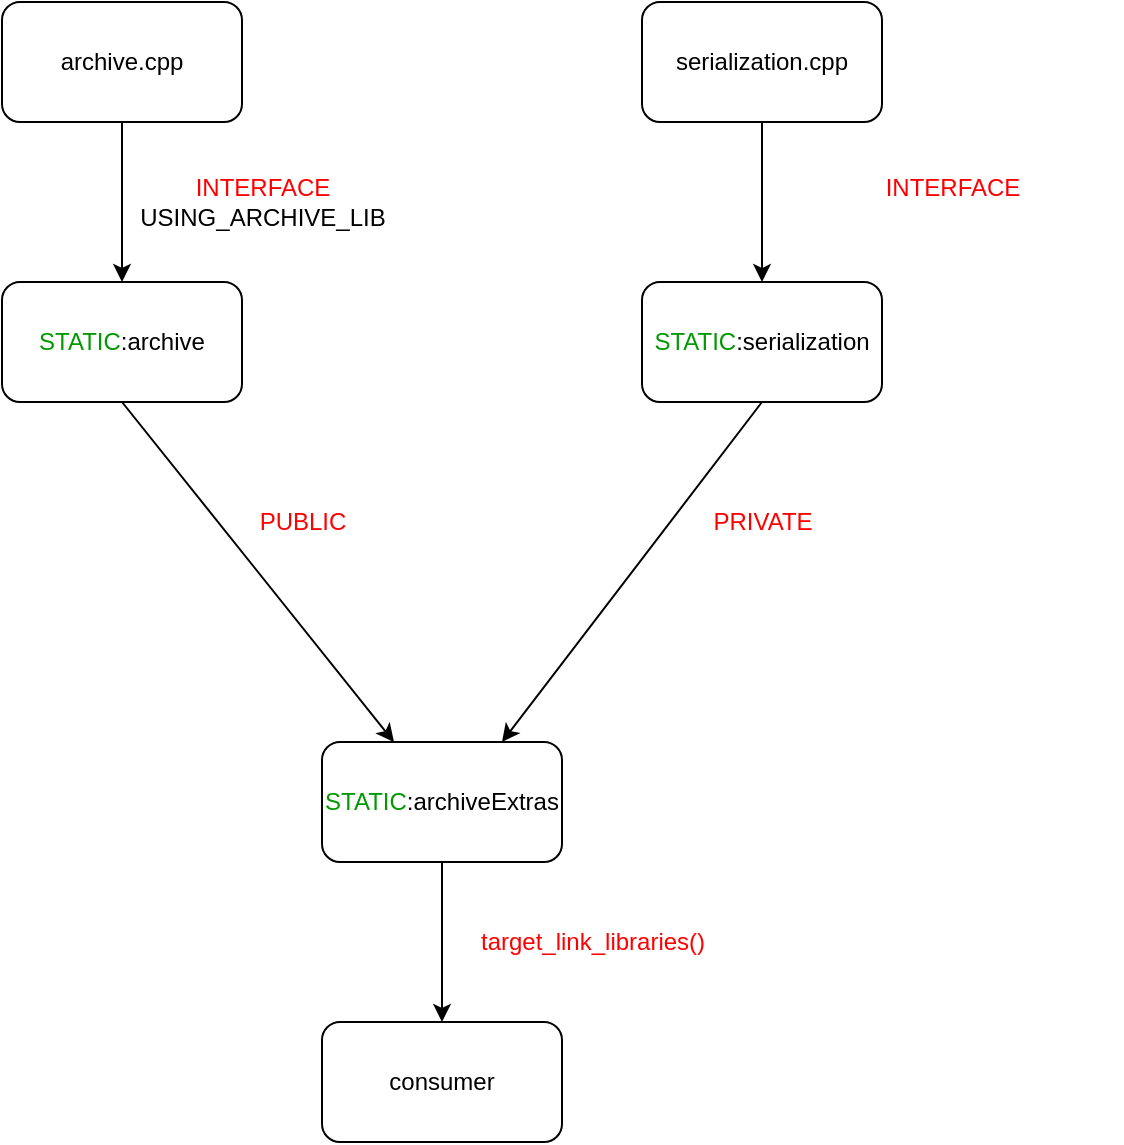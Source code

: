 <mxfile>
    <diagram id="6WV7AMNxfZ8NCuQBFB1w" name="第 1 页">
        <mxGraphModel dx="536" dy="376" grid="1" gridSize="10" guides="1" tooltips="1" connect="1" arrows="1" fold="1" page="1" pageScale="1" pageWidth="827" pageHeight="1169" math="0" shadow="0">
            <root>
                <mxCell id="0"/>
                <mxCell id="1" parent="0"/>
                <mxCell id="5" value="" style="edgeStyle=none;html=1;" edge="1" parent="1" source="2" target="4">
                    <mxGeometry relative="1" as="geometry"/>
                </mxCell>
                <mxCell id="2" value="archive.cpp" style="rounded=1;whiteSpace=wrap;html=1;" vertex="1" parent="1">
                    <mxGeometry x="180" y="60" width="120" height="60" as="geometry"/>
                </mxCell>
                <mxCell id="8" value="" style="edgeStyle=none;html=1;fontColor=#FF0000;" edge="1" parent="1" source="3" target="7">
                    <mxGeometry relative="1" as="geometry"/>
                </mxCell>
                <mxCell id="3" value="serialization.cpp" style="rounded=1;whiteSpace=wrap;html=1;" vertex="1" parent="1">
                    <mxGeometry x="500" y="60" width="120" height="60" as="geometry"/>
                </mxCell>
                <mxCell id="11" value="" style="edgeStyle=none;html=1;fontColor=#FFFFFF;exitX=0.5;exitY=1;exitDx=0;exitDy=0;" edge="1" parent="1" source="4" target="10">
                    <mxGeometry relative="1" as="geometry"/>
                </mxCell>
                <mxCell id="4" value="&lt;font color=&quot;#009900&quot;&gt;STATIC&lt;/font&gt;:archive" style="whiteSpace=wrap;html=1;rounded=1;" vertex="1" parent="1">
                    <mxGeometry x="180" y="200" width="120" height="60" as="geometry"/>
                </mxCell>
                <mxCell id="6" value="&lt;font color=&quot;#ff0000&quot;&gt;INTERFACE&lt;/font&gt;&lt;br&gt;USING_ARCHIVE_LIB" style="text;html=1;align=center;verticalAlign=middle;resizable=0;points=[];autosize=1;strokeColor=none;fillColor=none;" vertex="1" parent="1">
                    <mxGeometry x="240" y="145" width="140" height="30" as="geometry"/>
                </mxCell>
                <mxCell id="7" value="&lt;font color=&quot;#009900&quot;&gt;STATIC&lt;/font&gt;:serialization" style="whiteSpace=wrap;html=1;rounded=1;" vertex="1" parent="1">
                    <mxGeometry x="500" y="200" width="120" height="60" as="geometry"/>
                </mxCell>
                <mxCell id="9" value="INTERFACE&lt;br&gt;&lt;font color=&quot;#ffffff&quot;&gt;USING_SERIALIZATION_LIB&lt;/font&gt;" style="text;html=1;align=center;verticalAlign=middle;resizable=0;points=[];autosize=1;strokeColor=none;fillColor=none;fontColor=#FF0000;" vertex="1" parent="1">
                    <mxGeometry x="570" y="145" width="170" height="30" as="geometry"/>
                </mxCell>
                <mxCell id="16" value="" style="edgeStyle=none;html=1;fontColor=#FF0000;" edge="1" parent="1" source="10" target="15">
                    <mxGeometry relative="1" as="geometry"/>
                </mxCell>
                <mxCell id="10" value="&lt;font color=&quot;#009900&quot;&gt;STATIC&lt;/font&gt;:archiveExtras" style="whiteSpace=wrap;html=1;rounded=1;" vertex="1" parent="1">
                    <mxGeometry x="340" y="430" width="120" height="60" as="geometry"/>
                </mxCell>
                <mxCell id="12" value="" style="endArrow=classic;html=1;fontColor=#009900;exitX=0.5;exitY=1;exitDx=0;exitDy=0;entryX=0.75;entryY=0;entryDx=0;entryDy=0;" edge="1" parent="1" source="7" target="10">
                    <mxGeometry width="50" height="50" relative="1" as="geometry">
                        <mxPoint x="260" y="450" as="sourcePoint"/>
                        <mxPoint x="310" y="400" as="targetPoint"/>
                    </mxGeometry>
                </mxCell>
                <mxCell id="13" value="&lt;font color=&quot;#ff0000&quot;&gt;PUBLIC&lt;/font&gt;" style="text;html=1;align=center;verticalAlign=middle;resizable=0;points=[];autosize=1;strokeColor=none;fillColor=none;fontColor=#009900;" vertex="1" parent="1">
                    <mxGeometry x="300" y="310" width="60" height="20" as="geometry"/>
                </mxCell>
                <mxCell id="14" value="PRIVATE" style="text;html=1;align=center;verticalAlign=middle;resizable=0;points=[];autosize=1;strokeColor=none;fillColor=none;fontColor=#FF0000;" vertex="1" parent="1">
                    <mxGeometry x="525" y="310" width="70" height="20" as="geometry"/>
                </mxCell>
                <mxCell id="15" value="consumer" style="whiteSpace=wrap;html=1;rounded=1;" vertex="1" parent="1">
                    <mxGeometry x="340" y="570" width="120" height="60" as="geometry"/>
                </mxCell>
                <mxCell id="17" value="target_link_libraries()" style="text;html=1;align=center;verticalAlign=middle;resizable=0;points=[];autosize=1;strokeColor=none;fillColor=none;fontColor=#FF0000;" vertex="1" parent="1">
                    <mxGeometry x="410" y="520" width="130" height="20" as="geometry"/>
                </mxCell>
            </root>
        </mxGraphModel>
    </diagram>
</mxfile>